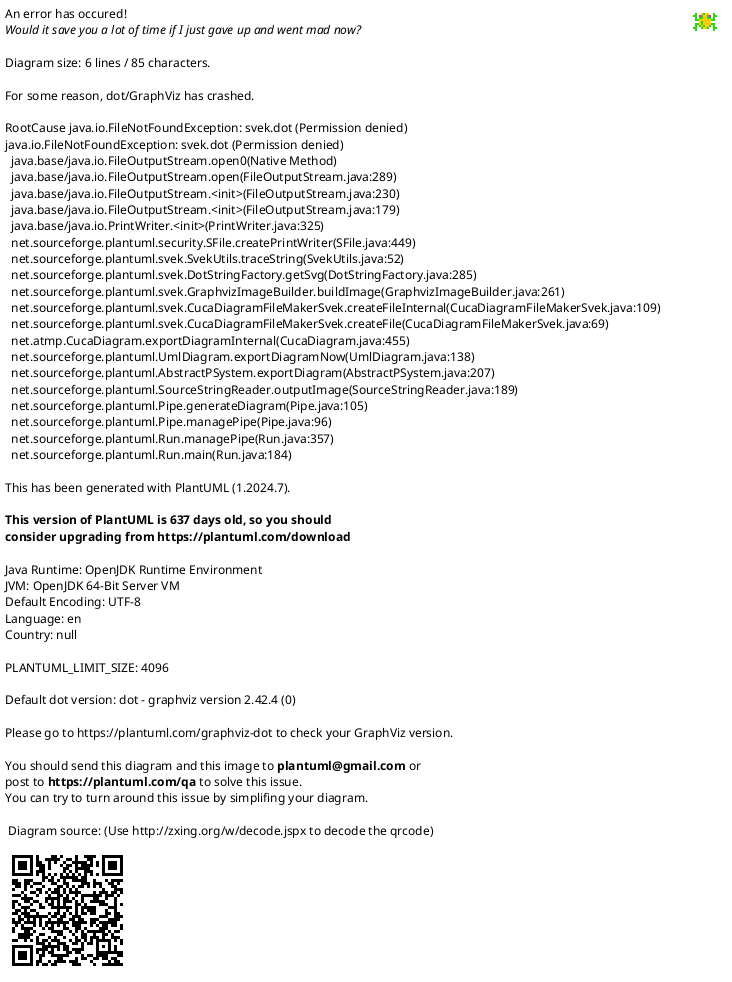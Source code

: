 {
  "sha1": "c3rb9vszgxve3rnh6htvu85vofkgb5c",
  "insertion": {
    "when": "2024-06-01T09:03:00.849Z",
    "user": "plantuml@gmail.com"
  }
}
@startuml
!pragma svek_trace on
!pragma aspect 2,5
[component1]
[component2]
@enduml

